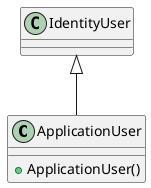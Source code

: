 @startuml ApplicationUser
class ApplicationUser  {
    + ApplicationUser()
}
IdentityUser <|-- ApplicationUser
@enduml